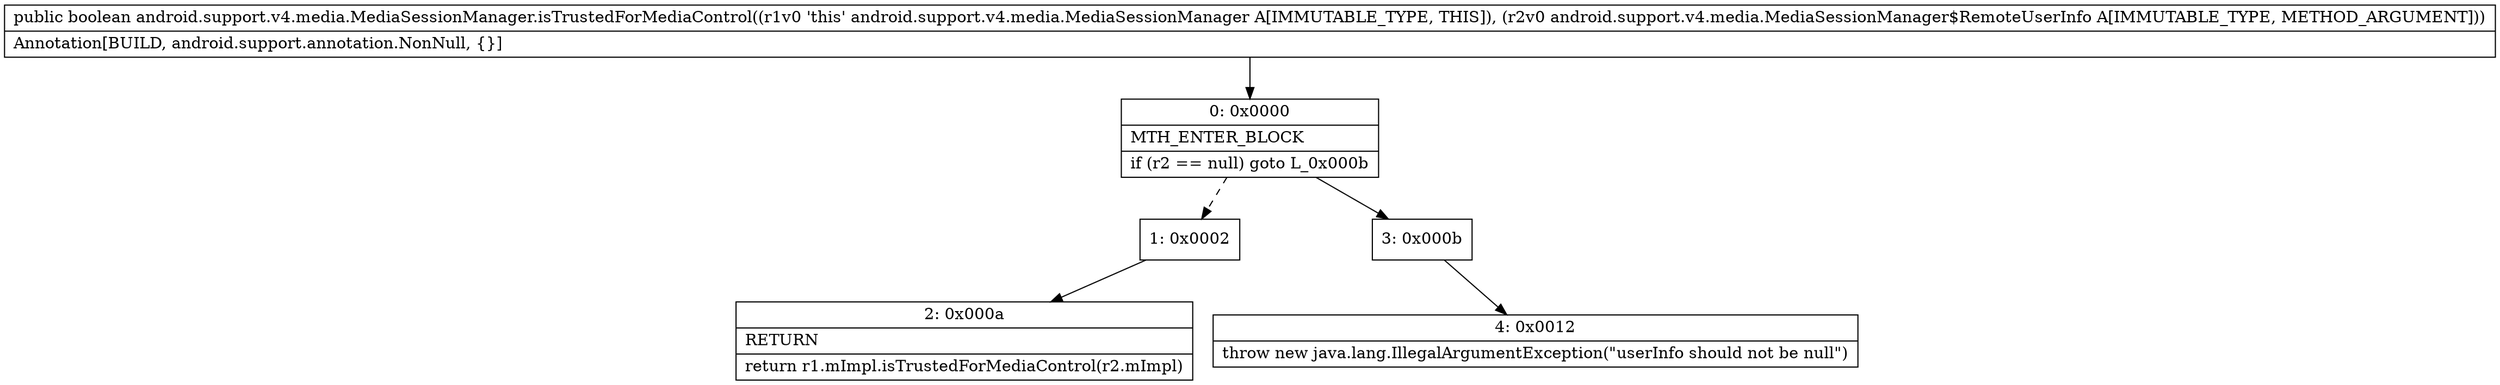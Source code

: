 digraph "CFG forandroid.support.v4.media.MediaSessionManager.isTrustedForMediaControl(Landroid\/support\/v4\/media\/MediaSessionManager$RemoteUserInfo;)Z" {
Node_0 [shape=record,label="{0\:\ 0x0000|MTH_ENTER_BLOCK\l|if (r2 == null) goto L_0x000b\l}"];
Node_1 [shape=record,label="{1\:\ 0x0002}"];
Node_2 [shape=record,label="{2\:\ 0x000a|RETURN\l|return r1.mImpl.isTrustedForMediaControl(r2.mImpl)\l}"];
Node_3 [shape=record,label="{3\:\ 0x000b}"];
Node_4 [shape=record,label="{4\:\ 0x0012|throw new java.lang.IllegalArgumentException(\"userInfo should not be null\")\l}"];
MethodNode[shape=record,label="{public boolean android.support.v4.media.MediaSessionManager.isTrustedForMediaControl((r1v0 'this' android.support.v4.media.MediaSessionManager A[IMMUTABLE_TYPE, THIS]), (r2v0 android.support.v4.media.MediaSessionManager$RemoteUserInfo A[IMMUTABLE_TYPE, METHOD_ARGUMENT]))  | Annotation[BUILD, android.support.annotation.NonNull, \{\}]\l}"];
MethodNode -> Node_0;
Node_0 -> Node_1[style=dashed];
Node_0 -> Node_3;
Node_1 -> Node_2;
Node_3 -> Node_4;
}

